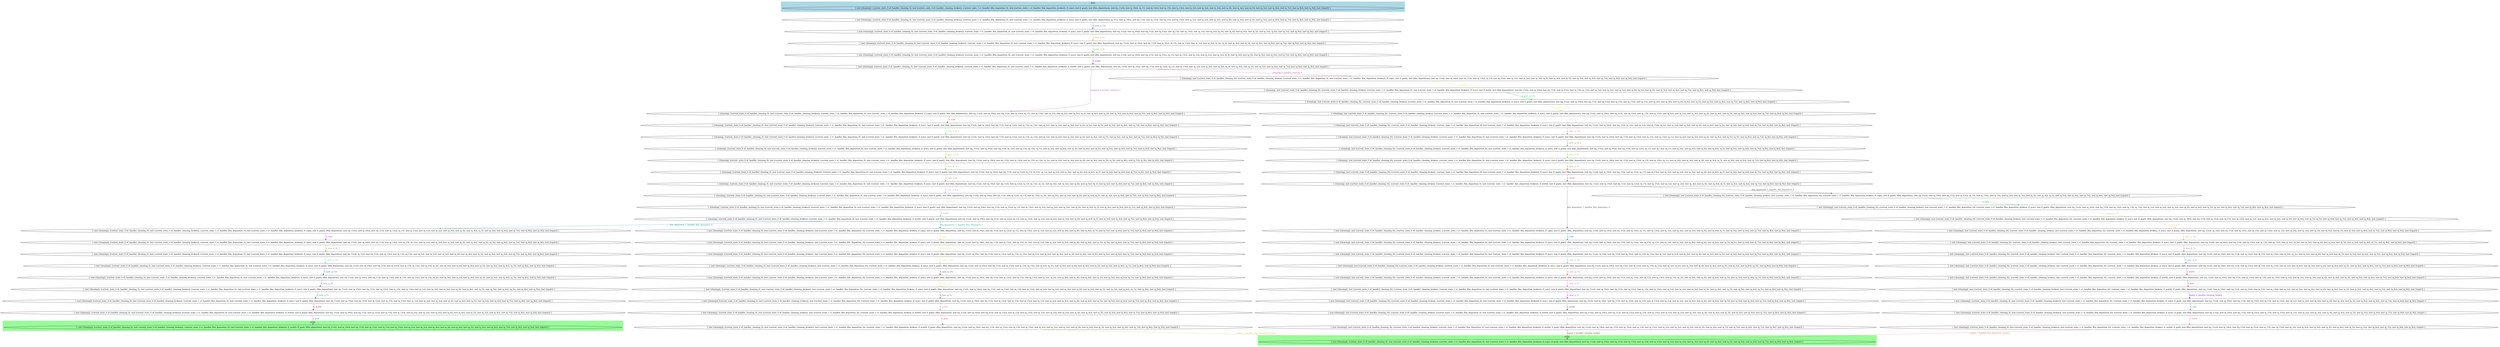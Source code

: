 digraph G {
0 [label="{ (not (cleaning)), (current_state_0 s0_handler_cleaning_0), (not (current_state_0 s0_handler_cleaning_broken)), (current_state_1 s1_handler_film_deposition_0), (not (current_state_1 s1_handler_film_deposition_broken)), (f_copy), (not (f_goal)), (not (film_deposition)), (not ((q_11s))), (not (q_10s)), (q_11), (not (q_12s)), (not (q_13)), (not (q_13s)), (not (q_1s)), (not (q_2s)), (not (q_3s)), (not (q_4)), (not (q_4s)), (not (q_5)), (not (q_5s)), (not (q_6s)), (not (q_7s)), (not (q_8s)), (not (q_9s)), (not (repair)) }"];
1 [label="{ (not (cleaning)), (current_state_0 s0_handler_cleaning_0), (not (current_state_0 s0_handler_cleaning_broken)), (current_state_1 s1_handler_film_deposition_0), (not (current_state_1 s1_handler_film_deposition_broken)), (f_sync), (not (f_goal)), (not (film_deposition)), (q_11s), (not (q_10s)), (not ((q_11))), (not (q_12s)), (not (q_13)), (not (q_13s)), (not (q_1s)), (not (q_2s)), (not (q_3s)), (not (q_4)), (not (q_4s)), (not (q_5)), (not (q_5s)), (not (q_6s)), (not (q_7s)), (not (q_8s)), (not (q_9s)), (not (repair)) }"];
2 [label="{ (not (cleaning)), (current_state_0 s0_handler_cleaning_0), (not (current_state_0 s0_handler_cleaning_broken)), (current_state_1 s1_handler_film_deposition_0), (not (current_state_1 s1_handler_film_deposition_broken)), (f_sync), (not (f_goal)), (not (film_deposition)), (not ((q_11s))), (not (q_10s)), (not ((q_11))), (not (q_12s)), (not (q_13)), (not (q_13s)), (not (q_1s)), (not (q_2s)), (q_3s), (not (q_4)), (not (q_4s)), (not (q_5)), (not (q_5s)), (q_6s), (not (q_7s)), (not (q_8s)), (not (q_9s)), (not (repair)) }"];
3 [label="{ (not (cleaning)), (current_state_0 s0_handler_cleaning_0), (not (current_state_0 s0_handler_cleaning_broken)), (current_state_1 s1_handler_film_deposition_0), (not (current_state_1 s1_handler_film_deposition_broken)), (f_sync), (not (f_goal)), (not (film_deposition)), (not ((q_11s))), (not (q_10s)), (not ((q_11))), (not (q_12s)), (q_13), (not (q_13s)), (not (q_1s)), (not (q_2s)), (q_3s), (q_4), (not (q_4s)), (not (q_5)), (not (q_5s)), (not (q_6s)), (not (q_7s)), (not (q_8s)), (not (q_9s)), (not (repair)) }"];
4 [label="{ (not (cleaning)), (current_state_0 s0_handler_cleaning_0), (not (current_state_0 s0_handler_cleaning_broken)), (current_state_1 s1_handler_film_deposition_0), (not (current_state_1 s1_handler_film_deposition_broken)), (f_sync), (not (f_goal)), (not (film_deposition)), (not ((q_11s))), (not (q_10s)), (not ((q_11))), (not (q_12s)), (q_13), (not (q_13s)), (not (q_1s)), (not (q_2s)), (not (q_3s)), (q_4), (not (q_4s)), (not (q_5)), (not (q_5s)), (not (q_6s)), (not (q_7s)), (not (q_8s)), (not (q_9s)), (not (repair)) }"];
5 [label="{ (not (cleaning)), (current_state_0 s0_handler_cleaning_0), (not (current_state_0 s0_handler_cleaning_broken)), (current_state_1 s1_handler_film_deposition_0), (not (current_state_1 s1_handler_film_deposition_broken)), (f_world), (not (f_goal)), (not (film_deposition)), (not ((q_11s))), (not (q_10s)), (not ((q_11))), (not (q_12s)), (q_13), (not (q_13s)), (not (q_1s)), (not (q_2s)), (not (q_3s)), (q_4), (not (q_4s)), (not (q_5)), (not (q_5s)), (not (q_6s)), (not (q_7s)), (not (q_8s)), (not (q_9s)), (not (repair)) }"];
6 [label="{ (cleaning), (current_state_0 s0_handler_cleaning_0), (not (current_state_0 s0_handler_cleaning_broken)), (current_state_1 s1_handler_film_deposition_0), (not (current_state_1 s1_handler_film_deposition_broken)), (f_copy), (not (f_goal)), (not (film_deposition)), (not ((q_11s))), (not (q_10s)), (not ((q_11))), (not (q_12s)), (q_13), (not (q_13s)), (not (q_1s)), (not (q_2s)), (not (q_3s)), (q_4), (not (q_4s)), (not (q_5)), (not (q_5s)), (not (q_6s)), (not (q_7s)), (not (q_8s)), (not (q_9s)), (not (repair)) }"];
7 [label="{ (cleaning), (not (current_state_0 s0_handler_cleaning_0)), (current_state_0 s0_handler_cleaning_broken), (current_state_1 s1_handler_film_deposition_0), (not (current_state_1 s1_handler_film_deposition_broken)), (f_copy), (not (f_goal)), (not (film_deposition)), (not ((q_11s))), (not (q_10s)), (not ((q_11))), (not (q_12s)), (q_13), (not (q_13s)), (not (q_1s)), (not (q_2s)), (not (q_3s)), (q_4), (not (q_4s)), (not (q_5)), (not (q_5s)), (not (q_6s)), (not (q_7s)), (not (q_8s)), (not (q_9s)), (not (repair)) }"];
8 [label="{ (cleaning), (current_state_0 s0_handler_cleaning_0), (not (current_state_0 s0_handler_cleaning_broken)), (current_state_1 s1_handler_film_deposition_0), (not (current_state_1 s1_handler_film_deposition_broken)), (f_sync), (not (f_goal)), (not (film_deposition)), (not ((q_11s))), (not (q_10s)), (not ((q_11))), (not (q_12s)), (not (q_13)), (q_13s), (not (q_1s)), (not (q_2s)), (not (q_3s)), (not (q_4)), (q_4s), (not (q_5)), (not (q_5s)), (not (q_6s)), (not (q_7s)), (not (q_8s)), (not (q_9s)), (not (repair)) }"];
9 [label="{ (cleaning), (not (current_state_0 s0_handler_cleaning_0)), (current_state_0 s0_handler_cleaning_broken), (current_state_1 s1_handler_film_deposition_0), (not (current_state_1 s1_handler_film_deposition_broken)), (f_sync), (not (f_goal)), (not (film_deposition)), (not ((q_11s))), (not (q_10s)), (not ((q_11))), (not (q_12s)), (not (q_13)), (q_13s), (not (q_1s)), (not (q_2s)), (not (q_3s)), (not (q_4)), (q_4s), (not (q_5)), (not (q_5s)), (not (q_6s)), (not (q_7s)), (not (q_8s)), (not (q_9s)), (not (repair)) }"];
10 [label="{ (cleaning), (current_state_0 s0_handler_cleaning_0), (not (current_state_0 s0_handler_cleaning_broken)), (current_state_1 s1_handler_film_deposition_0), (not (current_state_1 s1_handler_film_deposition_broken)), (f_sync), (not (f_goal)), (not (film_deposition)), (not ((q_11s))), (not (q_10s)), (not ((q_11))), (not (q_12s)), (not (q_13)), (q_13s), (not (q_1s)), (not (q_2s)), (not (q_3s)), (not (q_4)), (not (q_4s)), (not (q_5)), (not (q_5s)), (not (q_6s)), (not (q_7s)), (not (q_8s)), (q_9s), (not (repair)) }"];
11 [label="{ (cleaning), (not (current_state_0 s0_handler_cleaning_0)), (current_state_0 s0_handler_cleaning_broken), (current_state_1 s1_handler_film_deposition_0), (not (current_state_1 s1_handler_film_deposition_broken)), (f_sync), (not (f_goal)), (not (film_deposition)), (not ((q_11s))), (not (q_10s)), (not ((q_11))), (not (q_12s)), (not (q_13)), (not (q_13s)), (not (q_1s)), (not (q_2s)), (not (q_3s)), (not (q_4)), (q_4s), (not (q_5)), (not (q_5s)), (not (q_6s)), (not (q_7s)), (not (q_8s)), (not (q_9s)), (not (repair)) }"];
12 [label="{ (cleaning), (current_state_0 s0_handler_cleaning_0), (not (current_state_0 s0_handler_cleaning_broken)), (current_state_1 s1_handler_film_deposition_0), (not (current_state_1 s1_handler_film_deposition_broken)), (f_sync), (not (f_goal)), (not (film_deposition)), (not ((q_11s))), (not (q_10s)), (not ((q_11))), (q_12s), (not (q_13)), (q_13s), (q_1s), (not (q_2s)), (not (q_3s)), (not (q_4)), (not (q_4s)), (not (q_5)), (not (q_5s)), (not (q_6s)), (not (q_7s)), (not (q_8s)), (not (q_9s)), (not (repair)) }"];
13 [label="{ (cleaning), (not (current_state_0 s0_handler_cleaning_0)), (current_state_0 s0_handler_cleaning_broken), (current_state_1 s1_handler_film_deposition_0), (not (current_state_1 s1_handler_film_deposition_broken)), (f_sync), (not (f_goal)), (not (film_deposition)), (not ((q_11s))), (not (q_10s)), (not ((q_11))), (not (q_12s)), (not (q_13)), (not (q_13s)), (not (q_1s)), (not (q_2s)), (not (q_3s)), (not (q_4)), (not (q_4s)), (not (q_5)), (not (q_5s)), (not (q_6s)), (not (q_7s)), (not (q_8s)), (q_9s), (not (repair)) }"];
14 [label="{ (cleaning), (current_state_0 s0_handler_cleaning_0), (not (current_state_0 s0_handler_cleaning_broken)), (current_state_1 s1_handler_film_deposition_0), (not (current_state_1 s1_handler_film_deposition_broken)), (f_sync), (not (f_goal)), (not (film_deposition)), (not ((q_11s))), (not (q_10s)), (not ((q_11))), (not (q_12s)), (not (q_13)), (q_13s), (q_1s), (not (q_2s)), (not (q_3s)), (not (q_4)), (not (q_4s)), (not (q_5)), (q_5s), (not (q_6s)), (not (q_7s)), (q_8s), (not (q_9s)), (not (repair)) }"];
15 [label="{ (cleaning), (not (current_state_0 s0_handler_cleaning_0)), (current_state_0 s0_handler_cleaning_broken), (current_state_1 s1_handler_film_deposition_0), (not (current_state_1 s1_handler_film_deposition_broken)), (f_sync), (not (f_goal)), (not (film_deposition)), (not ((q_11s))), (not (q_10s)), (not ((q_11))), (q_12s), (not (q_13)), (not (q_13s)), (q_1s), (not (q_2s)), (not (q_3s)), (not (q_4)), (not (q_4s)), (not (q_5)), (not (q_5s)), (not (q_6s)), (not (q_7s)), (not (q_8s)), (not (q_9s)), (not (repair)) }"];
16 [label="{ (cleaning), (current_state_0 s0_handler_cleaning_0), (not (current_state_0 s0_handler_cleaning_broken)), (current_state_1 s1_handler_film_deposition_0), (not (current_state_1 s1_handler_film_deposition_broken)), (f_sync), (not (f_goal)), (not (film_deposition)), (not ((q_11s))), (not (q_10s)), (not ((q_11))), (not (q_12s)), (q_13), (q_13s), (q_1s), (not (q_2s)), (not (q_3s)), (not (q_4)), (not (q_4s)), (q_5), (not (q_5s)), (not (q_6s)), (not (q_7s)), (q_8s), (not (q_9s)), (not (repair)) }"];
17 [label="{ (cleaning), (not (current_state_0 s0_handler_cleaning_0)), (current_state_0 s0_handler_cleaning_broken), (current_state_1 s1_handler_film_deposition_0), (not (current_state_1 s1_handler_film_deposition_broken)), (f_sync), (not (f_goal)), (not (film_deposition)), (not ((q_11s))), (not (q_10s)), (not ((q_11))), (not (q_12s)), (not (q_13)), (not (q_13s)), (q_1s), (not (q_2s)), (not (q_3s)), (not (q_4)), (not (q_4s)), (not (q_5)), (q_5s), (not (q_6s)), (not (q_7s)), (q_8s), (not (q_9s)), (not (repair)) }"];
18 [label="{ (cleaning), (current_state_0 s0_handler_cleaning_0), (not (current_state_0 s0_handler_cleaning_broken)), (current_state_1 s1_handler_film_deposition_0), (not (current_state_1 s1_handler_film_deposition_broken)), (f_sync), (not (f_goal)), (not (film_deposition)), (not ((q_11s))), (not (q_10s)), (not ((q_11))), (not (q_12s)), (q_13), (q_13s), (q_1s), (not (q_2s)), (not (q_3s)), (not (q_4)), (not (q_4s)), (q_5), (not (q_5s)), (not (q_6s)), (not (q_7s)), (not (q_8s)), (not (q_9s)), (not (repair)) }"];
19 [label="{ (cleaning), (not (current_state_0 s0_handler_cleaning_0)), (current_state_0 s0_handler_cleaning_broken), (current_state_1 s1_handler_film_deposition_0), (not (current_state_1 s1_handler_film_deposition_broken)), (f_sync), (not (f_goal)), (not (film_deposition)), (not ((q_11s))), (not (q_10s)), (not ((q_11))), (not (q_12s)), (q_13), (not (q_13s)), (q_1s), (not (q_2s)), (not (q_3s)), (not (q_4)), (not (q_4s)), (q_5), (not (q_5s)), (not (q_6s)), (not (q_7s)), (q_8s), (not (q_9s)), (not (repair)) }"];
20 [label="{ (cleaning), (current_state_0 s0_handler_cleaning_0), (not (current_state_0 s0_handler_cleaning_broken)), (current_state_1 s1_handler_film_deposition_0), (not (current_state_1 s1_handler_film_deposition_broken)), (f_sync), (not (f_goal)), (not (film_deposition)), (not ((q_11s))), (not (q_10s)), (not ((q_11))), (not (q_12s)), (q_13), (not (q_13s)), (q_1s), (not (q_2s)), (not (q_3s)), (not (q_4)), (not (q_4s)), (q_5), (not (q_5s)), (not (q_6s)), (not (q_7s)), (not (q_8s)), (not (q_9s)), (not (repair)) }"];
21 [label="{ (cleaning), (not (current_state_0 s0_handler_cleaning_0)), (current_state_0 s0_handler_cleaning_broken), (current_state_1 s1_handler_film_deposition_0), (not (current_state_1 s1_handler_film_deposition_broken)), (f_sync), (not (f_goal)), (not (film_deposition)), (not ((q_11s))), (not (q_10s)), (not ((q_11))), (not (q_12s)), (q_13), (not (q_13s)), (q_1s), (not (q_2s)), (not (q_3s)), (not (q_4)), (not (q_4s)), (q_5), (not (q_5s)), (not (q_6s)), (not (q_7s)), (not (q_8s)), (not (q_9s)), (not (repair)) }"];
22 [label="{ (cleaning), (current_state_0 s0_handler_cleaning_0), (not (current_state_0 s0_handler_cleaning_broken)), (current_state_1 s1_handler_film_deposition_0), (not (current_state_1 s1_handler_film_deposition_broken)), (f_sync), (not (f_goal)), (not (film_deposition)), (not ((q_11s))), (not (q_10s)), (not ((q_11))), (not (q_12s)), (q_13), (not (q_13s)), (not (q_1s)), (not (q_2s)), (not (q_3s)), (not (q_4)), (not (q_4s)), (q_5), (not (q_5s)), (not (q_6s)), (not (q_7s)), (not (q_8s)), (not (q_9s)), (not (repair)) }"];
23 [label="{ (cleaning), (not (current_state_0 s0_handler_cleaning_0)), (current_state_0 s0_handler_cleaning_broken), (current_state_1 s1_handler_film_deposition_0), (not (current_state_1 s1_handler_film_deposition_broken)), (f_sync), (not (f_goal)), (not (film_deposition)), (not ((q_11s))), (not (q_10s)), (not ((q_11))), (not (q_12s)), (q_13), (not (q_13s)), (not (q_1s)), (not (q_2s)), (not (q_3s)), (not (q_4)), (not (q_4s)), (q_5), (not (q_5s)), (not (q_6s)), (not (q_7s)), (not (q_8s)), (not (q_9s)), (not (repair)) }"];
24 [label="{ (cleaning), (current_state_0 s0_handler_cleaning_0), (not (current_state_0 s0_handler_cleaning_broken)), (current_state_1 s1_handler_film_deposition_0), (not (current_state_1 s1_handler_film_deposition_broken)), (f_world), (not (f_goal)), (not (film_deposition)), (not ((q_11s))), (not (q_10s)), (not ((q_11))), (not (q_12s)), (q_13), (not (q_13s)), (not (q_1s)), (not (q_2s)), (not (q_3s)), (not (q_4)), (not (q_4s)), (q_5), (not (q_5s)), (not (q_6s)), (not (q_7s)), (not (q_8s)), (not (q_9s)), (not (repair)) }"];
25 [label="{ (cleaning), (not (current_state_0 s0_handler_cleaning_0)), (current_state_0 s0_handler_cleaning_broken), (current_state_1 s1_handler_film_deposition_0), (not (current_state_1 s1_handler_film_deposition_broken)), (f_world), (not (f_goal)), (not (film_deposition)), (not ((q_11s))), (not (q_10s)), (not ((q_11))), (not (q_12s)), (q_13), (not (q_13s)), (not (q_1s)), (not (q_2s)), (not (q_3s)), (not (q_4)), (not (q_4s)), (q_5), (not (q_5s)), (not (q_6s)), (not (q_7s)), (not (q_8s)), (not (q_9s)), (not (repair)) }"];
26 [label="{ (not (cleaning)), (current_state_0 s0_handler_cleaning_0), (not (current_state_0 s0_handler_cleaning_broken)), (current_state_1 s1_handler_film_deposition_0), (not (current_state_1 s1_handler_film_deposition_broken)), (f_copy), (not (f_goal)), (film_deposition), (not ((q_11s))), (not (q_10s)), (not ((q_11))), (not (q_12s)), (q_13), (not (q_13s)), (not (q_1s)), (not (q_2s)), (not (q_3s)), (not (q_4)), (not (q_4s)), (q_5), (not (q_5s)), (not (q_6s)), (not (q_7s)), (not (q_8s)), (not (q_9s)), (not (repair)) }"];
27 [label="{ (not (cleaning)), (current_state_0 s0_handler_cleaning_0), (not (current_state_0 s0_handler_cleaning_broken)), (not (current_state_1 s1_handler_film_deposition_0)), (current_state_1 s1_handler_film_deposition_broken), (f_copy), (not (f_goal)), (film_deposition), (not ((q_11s))), (not (q_10s)), (not ((q_11))), (not (q_12s)), (q_13), (not (q_13s)), (not (q_1s)), (not (q_2s)), (not (q_3s)), (not (q_4)), (not (q_4s)), (q_5), (not (q_5s)), (not (q_6s)), (not (q_7s)), (not (q_8s)), (not (q_9s)), (not (repair)) }"];
28 [label="{ (not (cleaning)), (not (current_state_0 s0_handler_cleaning_0)), (current_state_0 s0_handler_cleaning_broken), (current_state_1 s1_handler_film_deposition_0), (not (current_state_1 s1_handler_film_deposition_broken)), (f_copy), (not (f_goal)), (film_deposition), (not ((q_11s))), (not (q_10s)), (not ((q_11))), (not (q_12s)), (q_13), (not (q_13s)), (not (q_1s)), (not (q_2s)), (not (q_3s)), (not (q_4)), (not (q_4s)), (q_5), (not (q_5s)), (not (q_6s)), (not (q_7s)), (not (q_8s)), (not (q_9s)), (not (repair)) }"];
29 [label="{ (not (cleaning)), (not (current_state_0 s0_handler_cleaning_0)), (current_state_0 s0_handler_cleaning_broken), (not (current_state_1 s1_handler_film_deposition_0)), (current_state_1 s1_handler_film_deposition_broken), (f_copy), (not (f_goal)), (film_deposition), (not ((q_11s))), (not (q_10s)), (not ((q_11))), (not (q_12s)), (q_13), (not (q_13s)), (not (q_1s)), (not (q_2s)), (not (q_3s)), (not (q_4)), (not (q_4s)), (q_5), (not (q_5s)), (not (q_6s)), (not (q_7s)), (not (q_8s)), (not (q_9s)), (not (repair)) }"];
30 [label="{ (not (cleaning)), (current_state_0 s0_handler_cleaning_0), (not (current_state_0 s0_handler_cleaning_broken)), (current_state_1 s1_handler_film_deposition_0), (not (current_state_1 s1_handler_film_deposition_broken)), (f_sync), (not (f_goal)), (film_deposition), (not ((q_11s))), (not (q_10s)), (not ((q_11))), (not (q_12s)), (not (q_13)), (q_13s), (not (q_1s)), (not (q_2s)), (not (q_3s)), (not (q_4)), (not (q_4s)), (not (q_5)), (q_5s), (not (q_6s)), (not (q_7s)), (not (q_8s)), (not (q_9s)), (not (repair)) }"];
31 [label="{ (not (cleaning)), (current_state_0 s0_handler_cleaning_0), (not (current_state_0 s0_handler_cleaning_broken)), (not (current_state_1 s1_handler_film_deposition_0)), (current_state_1 s1_handler_film_deposition_broken), (f_sync), (not (f_goal)), (film_deposition), (not ((q_11s))), (not (q_10s)), (not ((q_11))), (not (q_12s)), (not (q_13)), (q_13s), (not (q_1s)), (not (q_2s)), (not (q_3s)), (not (q_4)), (not (q_4s)), (not (q_5)), (q_5s), (not (q_6s)), (not (q_7s)), (not (q_8s)), (not (q_9s)), (not (repair)) }"];
32 [label="{ (not (cleaning)), (not (current_state_0 s0_handler_cleaning_0)), (current_state_0 s0_handler_cleaning_broken), (current_state_1 s1_handler_film_deposition_0), (not (current_state_1 s1_handler_film_deposition_broken)), (f_sync), (not (f_goal)), (film_deposition), (not ((q_11s))), (not (q_10s)), (not ((q_11))), (not (q_12s)), (not (q_13)), (q_13s), (not (q_1s)), (not (q_2s)), (not (q_3s)), (not (q_4)), (not (q_4s)), (not (q_5)), (q_5s), (not (q_6s)), (not (q_7s)), (not (q_8s)), (not (q_9s)), (not (repair)) }"];
33 [label="{ (not (cleaning)), (not (current_state_0 s0_handler_cleaning_0)), (current_state_0 s0_handler_cleaning_broken), (not (current_state_1 s1_handler_film_deposition_0)), (current_state_1 s1_handler_film_deposition_broken), (f_sync), (not (f_goal)), (film_deposition), (not ((q_11s))), (not (q_10s)), (not ((q_11))), (not (q_12s)), (not (q_13)), (q_13s), (not (q_1s)), (not (q_2s)), (not (q_3s)), (not (q_4)), (not (q_4s)), (not (q_5)), (q_5s), (not (q_6s)), (not (q_7s)), (not (q_8s)), (not (q_9s)), (not (repair)) }"];
34 [label="{ (not (cleaning)), (current_state_0 s0_handler_cleaning_0), (not (current_state_0 s0_handler_cleaning_broken)), (current_state_1 s1_handler_film_deposition_0), (not (current_state_1 s1_handler_film_deposition_broken)), (f_sync), (not (f_goal)), (film_deposition), (not ((q_11s))), (q_10s), (not ((q_11))), (not (q_12s)), (not (q_13)), (q_13s), (not (q_1s)), (not (q_2s)), (not (q_3s)), (not (q_4)), (not (q_4s)), (not (q_5)), (not (q_5s)), (not (q_6s)), (not (q_7s)), (not (q_8s)), (not (q_9s)), (not (repair)) }"];
35 [label="{ (not (cleaning)), (current_state_0 s0_handler_cleaning_0), (not (current_state_0 s0_handler_cleaning_broken)), (not (current_state_1 s1_handler_film_deposition_0)), (current_state_1 s1_handler_film_deposition_broken), (f_sync), (not (f_goal)), (film_deposition), (not ((q_11s))), (q_10s), (not ((q_11))), (not (q_12s)), (not (q_13)), (q_13s), (not (q_1s)), (not (q_2s)), (not (q_3s)), (not (q_4)), (not (q_4s)), (not (q_5)), (not (q_5s)), (not (q_6s)), (not (q_7s)), (not (q_8s)), (not (q_9s)), (not (repair)) }"];
36 [label="{ (not (cleaning)), (not (current_state_0 s0_handler_cleaning_0)), (current_state_0 s0_handler_cleaning_broken), (current_state_1 s1_handler_film_deposition_0), (not (current_state_1 s1_handler_film_deposition_broken)), (f_sync), (not (f_goal)), (film_deposition), (not ((q_11s))), (q_10s), (not ((q_11))), (not (q_12s)), (not (q_13)), (q_13s), (not (q_1s)), (not (q_2s)), (not (q_3s)), (not (q_4)), (not (q_4s)), (not (q_5)), (not (q_5s)), (not (q_6s)), (not (q_7s)), (not (q_8s)), (not (q_9s)), (not (repair)) }"];
37 [label="{ (not (cleaning)), (not (current_state_0 s0_handler_cleaning_0)), (current_state_0 s0_handler_cleaning_broken), (not (current_state_1 s1_handler_film_deposition_0)), (current_state_1 s1_handler_film_deposition_broken), (f_sync), (not (f_goal)), (film_deposition), (not ((q_11s))), (not (q_10s)), (not ((q_11))), (not (q_12s)), (not (q_13)), (not (q_13s)), (not (q_1s)), (not (q_2s)), (not (q_3s)), (not (q_4)), (not (q_4s)), (not (q_5)), (q_5s), (not (q_6s)), (not (q_7s)), (not (q_8s)), (not (q_9s)), (not (repair)) }"];
38 [label="{ (not (cleaning)), (current_state_0 s0_handler_cleaning_0), (not (current_state_0 s0_handler_cleaning_broken)), (current_state_1 s1_handler_film_deposition_0), (not (current_state_1 s1_handler_film_deposition_broken)), (f_sync), (not (f_goal)), (film_deposition), (not ((q_11s))), (not (q_10s)), (not ((q_11))), (not (q_12s)), (not (q_13)), (q_13s), (not (q_1s)), (q_2s), (not (q_3s)), (not (q_4)), (not (q_4s)), (not (q_5)), (not (q_5s)), (not (q_6s)), (q_7s), (not (q_8s)), (not (q_9s)), (not (repair)) }"];
39 [label="{ (not (cleaning)), (current_state_0 s0_handler_cleaning_0), (not (current_state_0 s0_handler_cleaning_broken)), (not (current_state_1 s1_handler_film_deposition_0)), (current_state_1 s1_handler_film_deposition_broken), (f_sync), (not (f_goal)), (film_deposition), (not ((q_11s))), (not (q_10s)), (not ((q_11))), (not (q_12s)), (not (q_13)), (q_13s), (not (q_1s)), (q_2s), (not (q_3s)), (not (q_4)), (not (q_4s)), (not (q_5)), (not (q_5s)), (not (q_6s)), (q_7s), (not (q_8s)), (not (q_9s)), (not (repair)) }"];
40 [label="{ (not (cleaning)), (not (current_state_0 s0_handler_cleaning_0)), (current_state_0 s0_handler_cleaning_broken), (current_state_1 s1_handler_film_deposition_0), (not (current_state_1 s1_handler_film_deposition_broken)), (f_sync), (not (f_goal)), (film_deposition), (not ((q_11s))), (not (q_10s)), (not ((q_11))), (not (q_12s)), (not (q_13)), (q_13s), (not (q_1s)), (q_2s), (not (q_3s)), (not (q_4)), (not (q_4s)), (not (q_5)), (not (q_5s)), (not (q_6s)), (q_7s), (not (q_8s)), (not (q_9s)), (not (repair)) }"];
41 [label="{ (not (cleaning)), (not (current_state_0 s0_handler_cleaning_0)), (current_state_0 s0_handler_cleaning_broken), (not (current_state_1 s1_handler_film_deposition_0)), (current_state_1 s1_handler_film_deposition_broken), (f_sync), (not (f_goal)), (film_deposition), (not ((q_11s))), (q_10s), (not ((q_11))), (not (q_12s)), (not (q_13)), (not (q_13s)), (not (q_1s)), (not (q_2s)), (not (q_3s)), (not (q_4)), (not (q_4s)), (not (q_5)), (not (q_5s)), (not (q_6s)), (not (q_7s)), (not (q_8s)), (not (q_9s)), (not (repair)) }"];
42 [label="{ (not (cleaning)), (current_state_0 s0_handler_cleaning_0), (not (current_state_0 s0_handler_cleaning_broken)), (current_state_1 s1_handler_film_deposition_0), (not (current_state_1 s1_handler_film_deposition_broken)), (f_sync), (not (f_goal)), (film_deposition), (not ((q_11s))), (not (q_10s)), (not ((q_11))), (not (q_12s)), (not (q_13)), (not (q_13s)), (not (q_1s)), (q_2s), (not (q_3s)), (not (q_4)), (not (q_4s)), (not (q_5)), (not (q_5s)), (not (q_6s)), (q_7s), (not (q_8s)), (not (q_9s)), (not (repair)) }"];
43 [label="{ (not (cleaning)), (current_state_0 s0_handler_cleaning_0), (not (current_state_0 s0_handler_cleaning_broken)), (not (current_state_1 s1_handler_film_deposition_0)), (current_state_1 s1_handler_film_deposition_broken), (f_sync), (not (f_goal)), (film_deposition), (not ((q_11s))), (not (q_10s)), (not ((q_11))), (not (q_12s)), (not (q_13)), (not (q_13s)), (not (q_1s)), (q_2s), (not (q_3s)), (not (q_4)), (not (q_4s)), (not (q_5)), (not (q_5s)), (not (q_6s)), (q_7s), (not (q_8s)), (not (q_9s)), (not (repair)) }"];
44 [label="{ (not (cleaning)), (not (current_state_0 s0_handler_cleaning_0)), (current_state_0 s0_handler_cleaning_broken), (current_state_1 s1_handler_film_deposition_0), (not (current_state_1 s1_handler_film_deposition_broken)), (f_sync), (not (f_goal)), (film_deposition), (not ((q_11s))), (not (q_10s)), (not ((q_11))), (not (q_12s)), (not (q_13)), (not (q_13s)), (not (q_1s)), (q_2s), (not (q_3s)), (not (q_4)), (not (q_4s)), (not (q_5)), (not (q_5s)), (not (q_6s)), (q_7s), (not (q_8s)), (not (q_9s)), (not (repair)) }"];
45 [label="{ (not (cleaning)), (not (current_state_0 s0_handler_cleaning_0)), (current_state_0 s0_handler_cleaning_broken), (not (current_state_1 s1_handler_film_deposition_0)), (current_state_1 s1_handler_film_deposition_broken), (f_sync), (not (f_goal)), (film_deposition), (not ((q_11s))), (not (q_10s)), (not ((q_11))), (not (q_12s)), (not (q_13)), (not (q_13s)), (not (q_1s)), (q_2s), (not (q_3s)), (not (q_4)), (not (q_4s)), (not (q_5)), (not (q_5s)), (not (q_6s)), (q_7s), (not (q_8s)), (not (q_9s)), (not (repair)) }"];
46 [label="{ (not (cleaning)), (current_state_0 s0_handler_cleaning_0), (not (current_state_0 s0_handler_cleaning_broken)), (current_state_1 s1_handler_film_deposition_0), (not (current_state_1 s1_handler_film_deposition_broken)), (f_sync), (not (f_goal)), (film_deposition), (not ((q_11s))), (not (q_10s)), (not ((q_11))), (not (q_12s)), (not (q_13)), (not (q_13s)), (not (q_1s)), (not (q_2s)), (not (q_3s)), (not (q_4)), (not (q_4s)), (not (q_5)), (not (q_5s)), (not (q_6s)), (q_7s), (not (q_8s)), (not (q_9s)), (not (repair)) }"];
47 [label="{ (not (cleaning)), (current_state_0 s0_handler_cleaning_0), (not (current_state_0 s0_handler_cleaning_broken)), (not (current_state_1 s1_handler_film_deposition_0)), (current_state_1 s1_handler_film_deposition_broken), (f_sync), (not (f_goal)), (film_deposition), (not ((q_11s))), (not (q_10s)), (not ((q_11))), (not (q_12s)), (not (q_13)), (not (q_13s)), (not (q_1s)), (not (q_2s)), (not (q_3s)), (not (q_4)), (not (q_4s)), (not (q_5)), (not (q_5s)), (not (q_6s)), (q_7s), (not (q_8s)), (not (q_9s)), (not (repair)) }"];
48 [label="{ (not (cleaning)), (not (current_state_0 s0_handler_cleaning_0)), (current_state_0 s0_handler_cleaning_broken), (current_state_1 s1_handler_film_deposition_0), (not (current_state_1 s1_handler_film_deposition_broken)), (f_sync), (not (f_goal)), (film_deposition), (not ((q_11s))), (not (q_10s)), (not ((q_11))), (not (q_12s)), (not (q_13)), (not (q_13s)), (not (q_1s)), (not (q_2s)), (not (q_3s)), (not (q_4)), (not (q_4s)), (not (q_5)), (not (q_5s)), (not (q_6s)), (q_7s), (not (q_8s)), (not (q_9s)), (not (repair)) }"];
49 [label="{ (not (cleaning)), (not (current_state_0 s0_handler_cleaning_0)), (current_state_0 s0_handler_cleaning_broken), (not (current_state_1 s1_handler_film_deposition_0)), (current_state_1 s1_handler_film_deposition_broken), (f_sync), (not (f_goal)), (film_deposition), (not ((q_11s))), (not (q_10s)), (not ((q_11))), (not (q_12s)), (not (q_13)), (not (q_13s)), (not (q_1s)), (q_2s), (not (q_3s)), (not (q_4)), (not (q_4s)), (not (q_5)), (not (q_5s)), (not (q_6s)), (not (q_7s)), (not (q_8s)), (not (q_9s)), (not (repair)) }"];
50 [label="{ (not (cleaning)), (current_state_0 s0_handler_cleaning_0), (not (current_state_0 s0_handler_cleaning_broken)), (current_state_1 s1_handler_film_deposition_0), (not (current_state_1 s1_handler_film_deposition_broken)), (f_sync), (not (f_goal)), (film_deposition), (not ((q_11s))), (not (q_10s)), (not ((q_11))), (not (q_12s)), (not (q_13)), (not (q_13s)), (not (q_1s)), (not (q_2s)), (not (q_3s)), (not (q_4)), (not (q_4s)), (not (q_5)), (not (q_5s)), (not (q_6s)), (not (q_7s)), (not (q_8s)), (not (q_9s)), (not (repair)) }"];
51 [label="{ (not (cleaning)), (current_state_0 s0_handler_cleaning_0), (not (current_state_0 s0_handler_cleaning_broken)), (not (current_state_1 s1_handler_film_deposition_0)), (current_state_1 s1_handler_film_deposition_broken), (f_sync), (not (f_goal)), (film_deposition), (not ((q_11s))), (not (q_10s)), (not ((q_11))), (not (q_12s)), (not (q_13)), (not (q_13s)), (not (q_1s)), (not (q_2s)), (not (q_3s)), (not (q_4)), (not (q_4s)), (not (q_5)), (not (q_5s)), (not (q_6s)), (not (q_7s)), (not (q_8s)), (not (q_9s)), (not (repair)) }"];
52 [label="{ (not (cleaning)), (not (current_state_0 s0_handler_cleaning_0)), (current_state_0 s0_handler_cleaning_broken), (current_state_1 s1_handler_film_deposition_0), (not (current_state_1 s1_handler_film_deposition_broken)), (f_sync), (not (f_goal)), (film_deposition), (not ((q_11s))), (not (q_10s)), (not ((q_11))), (not (q_12s)), (not (q_13)), (not (q_13s)), (not (q_1s)), (not (q_2s)), (not (q_3s)), (not (q_4)), (not (q_4s)), (not (q_5)), (not (q_5s)), (not (q_6s)), (not (q_7s)), (not (q_8s)), (not (q_9s)), (not (repair)) }"];
53 [label="{ (not (cleaning)), (not (current_state_0 s0_handler_cleaning_0)), (current_state_0 s0_handler_cleaning_broken), (not (current_state_1 s1_handler_film_deposition_0)), (current_state_1 s1_handler_film_deposition_broken), (f_sync), (not (f_goal)), (film_deposition), (not ((q_11s))), (not (q_10s)), (not ((q_11))), (not (q_12s)), (not (q_13)), (not (q_13s)), (not (q_1s)), (not (q_2s)), (not (q_3s)), (not (q_4)), (not (q_4s)), (not (q_5)), (not (q_5s)), (not (q_6s)), (not (q_7s)), (not (q_8s)), (not (q_9s)), (not (repair)) }"];
54 [label="{ (not (cleaning)), (current_state_0 s0_handler_cleaning_0), (not (current_state_0 s0_handler_cleaning_broken)), (current_state_1 s1_handler_film_deposition_0), (not (current_state_1 s1_handler_film_deposition_broken)), (f_world), (not (f_goal)), (film_deposition), (not ((q_11s))), (not (q_10s)), (not ((q_11))), (not (q_12s)), (not (q_13)), (not (q_13s)), (not (q_1s)), (not (q_2s)), (not (q_3s)), (not (q_4)), (not (q_4s)), (not (q_5)), (not (q_5s)), (not (q_6s)), (not (q_7s)), (not (q_8s)), (not (q_9s)), (not (repair)) }"];
55 [label="{ (not (cleaning)), (current_state_0 s0_handler_cleaning_0), (not (current_state_0 s0_handler_cleaning_broken)), (not (current_state_1 s1_handler_film_deposition_0)), (current_state_1 s1_handler_film_deposition_broken), (f_world), (not (f_goal)), (film_deposition), (not ((q_11s))), (not (q_10s)), (not ((q_11))), (not (q_12s)), (not (q_13)), (not (q_13s)), (not (q_1s)), (not (q_2s)), (not (q_3s)), (not (q_4)), (not (q_4s)), (not (q_5)), (not (q_5s)), (not (q_6s)), (not (q_7s)), (not (q_8s)), (not (q_9s)), (not (repair)) }"];
56 [label="{ (not (cleaning)), (not (current_state_0 s0_handler_cleaning_0)), (current_state_0 s0_handler_cleaning_broken), (current_state_1 s1_handler_film_deposition_0), (not (current_state_1 s1_handler_film_deposition_broken)), (f_world), (not (f_goal)), (film_deposition), (not ((q_11s))), (not (q_10s)), (not ((q_11))), (not (q_12s)), (not (q_13)), (not (q_13s)), (not (q_1s)), (not (q_2s)), (not (q_3s)), (not (q_4)), (not (q_4s)), (not (q_5)), (not (q_5s)), (not (q_6s)), (not (q_7s)), (not (q_8s)), (not (q_9s)), (not (repair)) }"];
57 [label="{ (not (cleaning)), (not (current_state_0 s0_handler_cleaning_0)), (current_state_0 s0_handler_cleaning_broken), (not (current_state_1 s1_handler_film_deposition_0)), (current_state_1 s1_handler_film_deposition_broken), (f_world), (not (f_goal)), (film_deposition), (not ((q_11s))), (not (q_10s)), (not ((q_11))), (not (q_12s)), (not (q_13)), (not (q_13s)), (not (q_1s)), (not (q_2s)), (not (q_3s)), (not (q_4)), (not (q_4s)), (not (q_5)), (not (q_5s)), (not (q_6s)), (not (q_7s)), (not (q_8s)), (not (q_9s)), (not (repair)) }"];
58 [label="{ (not (cleaning)), (current_state_0 s0_handler_cleaning_0), (not (current_state_0 s0_handler_cleaning_broken)), (current_state_1 s1_handler_film_deposition_0), (not (current_state_1 s1_handler_film_deposition_broken)), (f_world), (f_goal), (film_deposition), (not ((q_11s))), (not (q_10s)), (not ((q_11))), (not (q_12s)), (not (q_13)), (not (q_13s)), (not (q_1s)), (not (q_2s)), (not (q_3s)), (not (q_4)), (not (q_4s)), (not (q_5)), (not (q_5s)), (not (q_6s)), (not (q_7s)), (not (q_8s)), (not (q_9s)), (not (repair)) }"];
59 [label="{ (not (cleaning)), (current_state_0 s0_handler_cleaning_0), (not (current_state_0 s0_handler_cleaning_broken)), (not (current_state_1 s1_handler_film_deposition_0)), (current_state_1 s1_handler_film_deposition_broken), (f_world), (f_goal), (film_deposition), (not ((q_11s))), (not (q_10s)), (not ((q_11))), (not (q_12s)), (not (q_13)), (not (q_13s)), (not (q_1s)), (not (q_2s)), (not (q_3s)), (not (q_4)), (not (q_4s)), (not (q_5)), (not (q_5s)), (not (q_6s)), (not (q_7s)), (not (q_8s)), (not (q_9s)), (not (repair)) }"];
60 [label="{ (not (cleaning)), (not (current_state_0 s0_handler_cleaning_0)), (current_state_0 s0_handler_cleaning_broken), (current_state_1 s1_handler_film_deposition_0), (not (current_state_1 s1_handler_film_deposition_broken)), (f_world), (f_goal), (film_deposition), (not ((q_11s))), (not (q_10s)), (not ((q_11))), (not (q_12s)), (not (q_13)), (not (q_13s)), (not (q_1s)), (not (q_2s)), (not (q_3s)), (not (q_4)), (not (q_4s)), (not (q_5)), (not (q_5s)), (not (q_6s)), (not (q_7s)), (not (q_8s)), (not (q_9s)), (not (repair)) }"];
61 [label="{ (not (cleaning)), (not (current_state_0 s0_handler_cleaning_0)), (current_state_0 s0_handler_cleaning_broken), (not (current_state_1 s1_handler_film_deposition_0)), (current_state_1 s1_handler_film_deposition_broken), (f_world), (f_goal), (film_deposition), (not ((q_11s))), (not (q_10s)), (not ((q_11))), (not (q_12s)), (not (q_13)), (not (q_13s)), (not (q_1s)), (not (q_2s)), (not (q_3s)), (not (q_4)), (not (q_4s)), (not (q_5)), (not (q_5s)), (not (q_6s)), (not (q_7s)), (not (q_8s)), (not (q_9s)), (not (repair)) }"];
62 [label="{ (not (cleaning)), (current_state_0 s0_handler_cleaning_0), (not (current_state_0 s0_handler_cleaning_broken)), (current_state_1 s1_handler_film_deposition_0), (not (current_state_1 s1_handler_film_deposition_broken)), (f_copy), (f_goal), (not (film_deposition)), (not ((q_11s))), (not (q_10s)), (not ((q_11))), (not (q_12s)), (not (q_13)), (not (q_13s)), (not (q_1s)), (not (q_2s)), (not (q_3s)), (not (q_4)), (not (q_4s)), (not (q_5)), (not (q_5s)), (not (q_6s)), (not (q_7s)), (not (q_8s)), (not (q_9s)), (repair) }"];
63 [label="{ (not (cleaning)), (current_state_0 s0_handler_cleaning_0), (not (current_state_0 s0_handler_cleaning_broken)), (not (current_state_1 s1_handler_film_deposition_0)), (current_state_1 s1_handler_film_deposition_broken), (f_copy), (f_goal), (not (film_deposition)), (not ((q_11s))), (not (q_10s)), (not ((q_11))), (not (q_12s)), (not (q_13)), (not (q_13s)), (not (q_1s)), (not (q_2s)), (not (q_3s)), (not (q_4)), (not (q_4s)), (not (q_5)), (not (q_5s)), (not (q_6s)), (not (q_7s)), (not (q_8s)), (not (q_9s)), (repair) }"];
64 [label="{ (not (cleaning)), (current_state_0 s0_handler_cleaning_0), (not (current_state_0 s0_handler_cleaning_broken)), (not (current_state_1 s1_handler_film_deposition_0)), (current_state_1 s1_handler_film_deposition_broken), (f_sync), (f_goal), (not (film_deposition)), (not ((q_11s))), (not (q_10s)), (not ((q_11))), (not (q_12s)), (not (q_13)), (not (q_13s)), (not (q_1s)), (not (q_2s)), (not (q_3s)), (not (q_4)), (not (q_4s)), (not (q_5)), (not (q_5s)), (not (q_6s)), (not (q_7s)), (not (q_8s)), (not (q_9s)), (repair) }"];
65 [label="{ (not (cleaning)), (current_state_0 s0_handler_cleaning_0), (not (current_state_0 s0_handler_cleaning_broken)), (not (current_state_1 s1_handler_film_deposition_0)), (current_state_1 s1_handler_film_deposition_broken), (f_world), (f_goal), (not (film_deposition)), (not ((q_11s))), (not (q_10s)), (not ((q_11))), (not (q_12s)), (not (q_13)), (not (q_13s)), (not (q_1s)), (not (q_2s)), (not (q_3s)), (not (q_4)), (not (q_4s)), (not (q_5)), (not (q_5s)), (not (q_6s)), (not (q_7s)), (not (q_8s)), (not (q_9s)), (repair) }"];
0 -> 1 [label="o_copy", color="#D7E7D6", fontcolor="#D7E7D6"];
1 -> 2 [label="o_sync_q_11s", color="#293CBB", fontcolor="#293CBB"];
2 -> 3 [label="o_sync_q_6s", color="#C59516", fontcolor="#C59516"];
3 -> 4 [label="o_sync_q_3s", color="#52A22C", fontcolor="#52A22C"];
4 -> 5 [label="o_world", color="#6E16B9", fontcolor="#6E16B9"];
5 -> 6 [label="cleaning_0_handler_cleaning_0", color="#BD43A7", fontcolor="#BD43A7"];
5 -> 7 [label="cleaning_0_handler_cleaning_0", color="#BD43A7", fontcolor="#BD43A7"];
6 -> 8 [label="o_copy", color="#B4432B", fontcolor="#B4432B"];
7 -> 9 [label="o_copy", color="#E8E845", fontcolor="#E8E845"];
8 -> 10 [label="o_sync_q_4s_1", color="#62C979", fontcolor="#62C979"];
9 -> 11 [label="o_sync_q_13s", color="#02BB44", fontcolor="#02BB44"];
10 -> 12 [label="o_sync_q_9s", color="#D7C5CD", fontcolor="#D7C5CD"];
11 -> 13 [label="o_sync_q_4s_1", color="#DCDE2D", fontcolor="#DCDE2D"];
12 -> 14 [label="o_sync_q_12s", color="#ADB329", fontcolor="#ADB329"];
13 -> 15 [label="o_sync_q_9s", color="#C8DEFD", fontcolor="#C8DEFD"];
14 -> 16 [label="o_sync_q_5s_2", color="#82B75D", fontcolor="#82B75D"];
15 -> 17 [label="o_sync_q_12s", color="#868A75", fontcolor="#868A75"];
16 -> 18 [label="o_sync_q_8s", color="#98865C", fontcolor="#98865C"];
17 -> 19 [label="o_sync_q_5s_2", color="#5B8642", fontcolor="#5B8642"];
18 -> 20 [label="o_sync_q_13s", color="#B69BDC", fontcolor="#B69BDC"];
19 -> 21 [label="o_sync_q_8s", color="#67E916", fontcolor="#67E916"];
20 -> 22 [label="o_sync_q_1s", color="#B6FC97", fontcolor="#B6FC97"];
21 -> 23 [label="o_sync_q_1s", color="#B88229", fontcolor="#B88229"];
22 -> 24 [label="o_world", color="#62AEED", fontcolor="#62AEED"];
23 -> 25 [label="o_world", color="#8A4749", fontcolor="#8A4749"];
24 -> 26 [label="film_deposition_1_handler_film_deposition_0", color="#029A89", fontcolor="#029A89"];
24 -> 27 [label="film_deposition_1_handler_film_deposition_0", color="#029A89", fontcolor="#029A89"];
25 -> 28 [label="film_deposition_1_handler_film_deposition_0", color="#394139", fontcolor="#394139"];
25 -> 29 [label="film_deposition_1_handler_film_deposition_0", color="#394139", fontcolor="#394139"];
26 -> 30 [label="o_copy", color="#A41CFC", fontcolor="#A41CFC"];
27 -> 31 [label="o_copy", color="#C4EC3C", fontcolor="#C4EC3C"];
28 -> 32 [label="o_copy", color="#236CD3", fontcolor="#236CD3"];
29 -> 33 [label="o_copy", color="#2BAD56", fontcolor="#2BAD56"];
30 -> 34 [label="o_sync_q_5s_1", color="#7F8A24", fontcolor="#7F8A24"];
31 -> 35 [label="o_sync_q_5s_1", color="#CAE16E", fontcolor="#CAE16E"];
32 -> 36 [label="o_sync_q_5s_1", color="#C68FD3", fontcolor="#C68FD3"];
33 -> 37 [label="o_sync_q_13s", color="#C8BD84", fontcolor="#C8BD84"];
34 -> 38 [label="o_sync_q_10s", color="#4AEB7A", fontcolor="#4AEB7A"];
35 -> 39 [label="o_sync_q_10s", color="#C1E67D", fontcolor="#C1E67D"];
36 -> 40 [label="o_sync_q_10s", color="#57A2D1", fontcolor="#57A2D1"];
37 -> 41 [label="o_sync_q_5s_1", color="#E8B97C", fontcolor="#E8B97C"];
38 -> 42 [label="o_sync_q_13s", color="#2E4766", fontcolor="#2E4766"];
39 -> 43 [label="o_sync_q_13s", color="#4B295E", fontcolor="#4B295E"];
40 -> 44 [label="o_sync_q_13s", color="#C4634D", fontcolor="#C4634D"];
41 -> 45 [label="o_sync_q_10s", color="#C2AB94", fontcolor="#C2AB94"];
42 -> 46 [label="o_sync_q_2s", color="#3A732C", fontcolor="#3A732C"];
43 -> 47 [label="o_sync_q_2s", color="#D5E14A", fontcolor="#D5E14A"];
44 -> 48 [label="o_sync_q_2s", color="#D151D2", fontcolor="#D151D2"];
45 -> 49 [label="o_sync_q_7s", color="#AC5A88", fontcolor="#AC5A88"];
46 -> 50 [label="o_sync_q_7s", color="#019536", fontcolor="#019536"];
47 -> 51 [label="o_sync_q_7s", color="#34638A", fontcolor="#34638A"];
48 -> 52 [label="o_sync_q_7s", color="#9817DD", fontcolor="#9817DD"];
49 -> 53 [label="o_sync_q_2s", color="#506AD3", fontcolor="#506AD3"];
50 -> 54 [label="o_world", color="#A80318", fontcolor="#A80318"];
51 -> 55 [label="o_world", color="#B4867D", fontcolor="#B4867D"];
52 -> 56 [label="o_world", color="#56311A", fontcolor="#56311A"];
53 -> 57 [label="o_world", color="#AC1582", fontcolor="#AC1582"];
54 -> 58 [label="o_goal", color="#A824BE", fontcolor="#A824BE"];
55 -> 59 [label="o_goal", color="#B23E8A", fontcolor="#B23E8A"];
56 -> 60 [label="o_goal", color="#90B5AA", fontcolor="#90B5AA"];
57 -> 61 [label="o_goal", color="#B914A6", fontcolor="#B914A6"];
59 -> 62 [label="repair_1_handler_film_deposition_broken", color="#DEAE54", fontcolor="#DEAE54"];
60 -> 62 [label="repair_0_handler_cleaning_broken", color="#6D2C15", fontcolor="#6D2C15"];
61 -> 63 [label="repair_0_handler_cleaning_broken", color="#5C0EDB", fontcolor="#5C0EDB"];
63 -> 64 [label="o_copy", color="#388B9A", fontcolor="#388B9A"];
64 -> 65 [label="o_world", color="#DC58B0", fontcolor="#DC58B0"];
65 -> 62 [label="repair_1_handler_film_deposition_broken", color="#D27278", fontcolor="#D27278"];
subgraph cluster_goal_58 {
style=filled;
color=palegreen;
58;
label="GOAL";
}
subgraph cluster_goal_62 {
style=filled;
color=palegreen;
62;
label="GOAL";
}
subgraph cluster_init {
style=filled;
color=lightblue;
0;
label="INIT";
}
}
